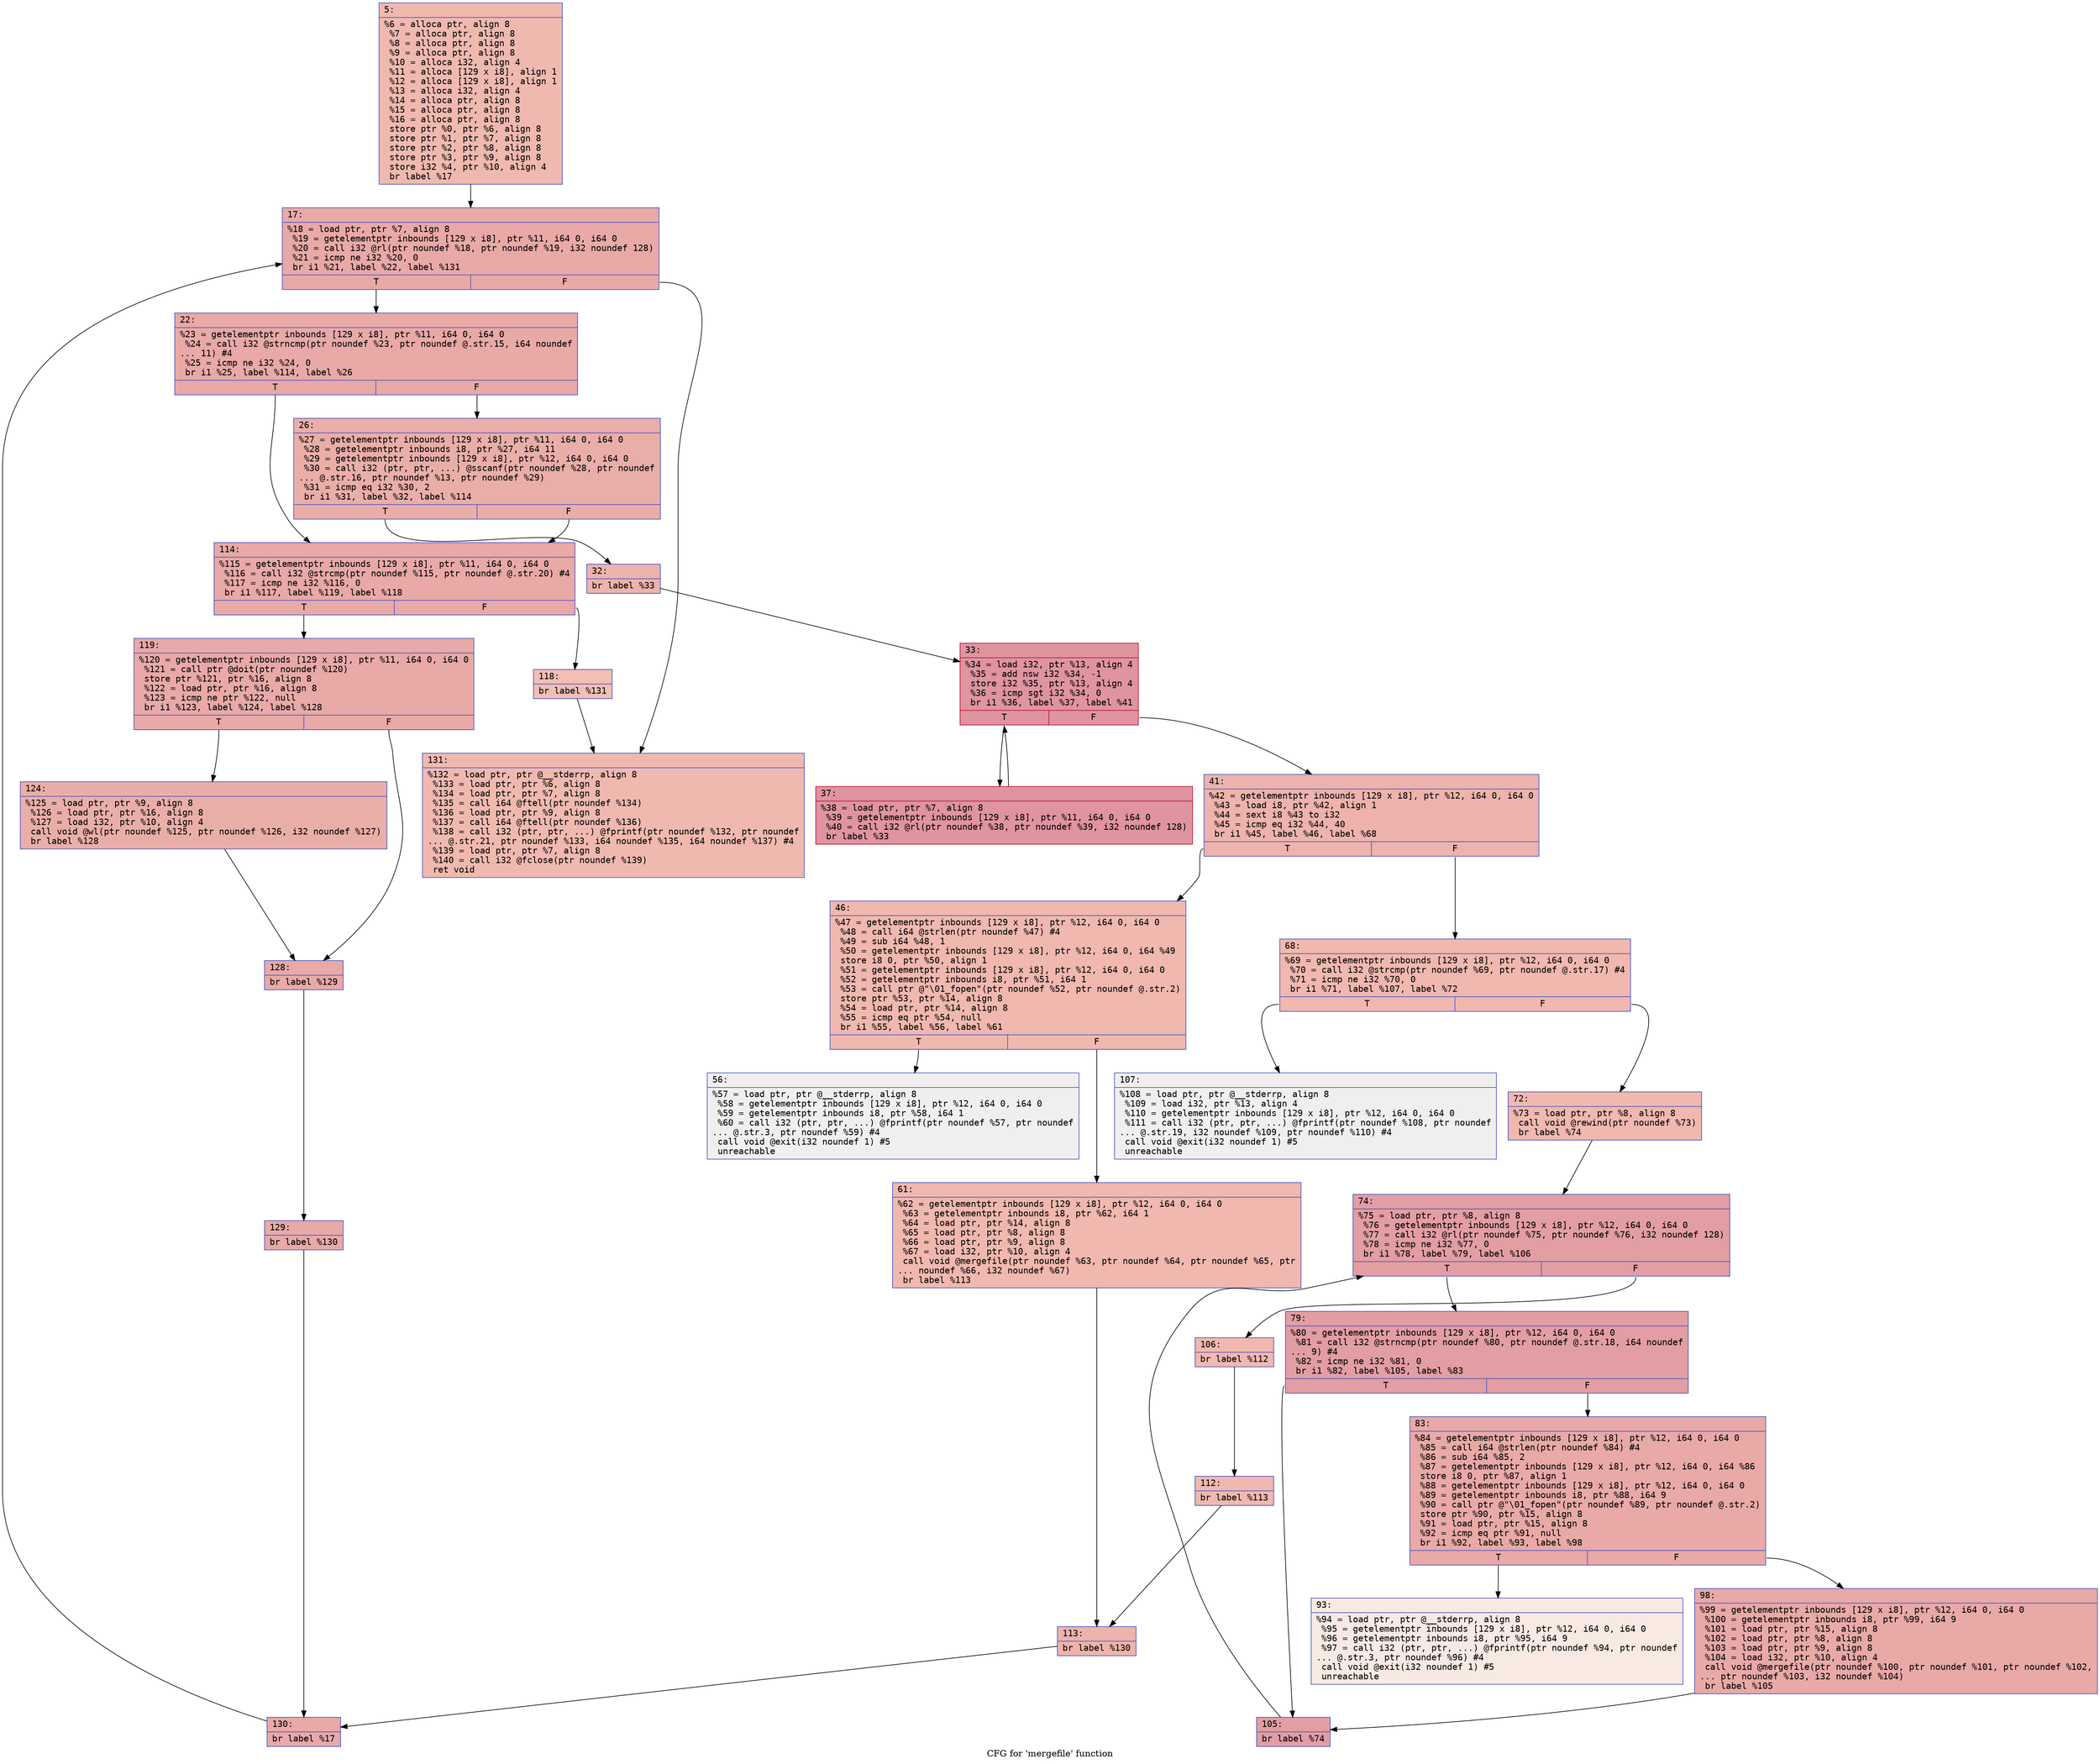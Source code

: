 digraph "CFG for 'mergefile' function" {
	label="CFG for 'mergefile' function";

	Node0x600003b0ead0 [shape=record,color="#3d50c3ff", style=filled, fillcolor="#de614d70" fontname="Courier",label="{5:\l|  %6 = alloca ptr, align 8\l  %7 = alloca ptr, align 8\l  %8 = alloca ptr, align 8\l  %9 = alloca ptr, align 8\l  %10 = alloca i32, align 4\l  %11 = alloca [129 x i8], align 1\l  %12 = alloca [129 x i8], align 1\l  %13 = alloca i32, align 4\l  %14 = alloca ptr, align 8\l  %15 = alloca ptr, align 8\l  %16 = alloca ptr, align 8\l  store ptr %0, ptr %6, align 8\l  store ptr %1, ptr %7, align 8\l  store ptr %2, ptr %8, align 8\l  store ptr %3, ptr %9, align 8\l  store i32 %4, ptr %10, align 4\l  br label %17\l}"];
	Node0x600003b0ead0 -> Node0x600003b0eb20[tooltip="5 -> 17\nProbability 100.00%" ];
	Node0x600003b0eb20 [shape=record,color="#3d50c3ff", style=filled, fillcolor="#ca3b3770" fontname="Courier",label="{17:\l|  %18 = load ptr, ptr %7, align 8\l  %19 = getelementptr inbounds [129 x i8], ptr %11, i64 0, i64 0\l  %20 = call i32 @rl(ptr noundef %18, ptr noundef %19, i32 noundef 128)\l  %21 = icmp ne i32 %20, 0\l  br i1 %21, label %22, label %131\l|{<s0>T|<s1>F}}"];
	Node0x600003b0eb20:s0 -> Node0x600003b0eb70[tooltip="17 -> 22\nProbability 96.88%" ];
	Node0x600003b0eb20:s1 -> Node0x600003b0f430[tooltip="17 -> 131\nProbability 3.12%" ];
	Node0x600003b0eb70 [shape=record,color="#3d50c3ff", style=filled, fillcolor="#ca3b3770" fontname="Courier",label="{22:\l|  %23 = getelementptr inbounds [129 x i8], ptr %11, i64 0, i64 0\l  %24 = call i32 @strncmp(ptr noundef %23, ptr noundef @.str.15, i64 noundef\l... 11) #4\l  %25 = icmp ne i32 %24, 0\l  br i1 %25, label %114, label %26\l|{<s0>T|<s1>F}}"];
	Node0x600003b0eb70:s0 -> Node0x600003b0f200[tooltip="22 -> 114\nProbability 62.50%" ];
	Node0x600003b0eb70:s1 -> Node0x600003b0ebc0[tooltip="22 -> 26\nProbability 37.50%" ];
	Node0x600003b0ebc0 [shape=record,color="#3d50c3ff", style=filled, fillcolor="#d0473d70" fontname="Courier",label="{26:\l|  %27 = getelementptr inbounds [129 x i8], ptr %11, i64 0, i64 0\l  %28 = getelementptr inbounds i8, ptr %27, i64 11\l  %29 = getelementptr inbounds [129 x i8], ptr %12, i64 0, i64 0\l  %30 = call i32 (ptr, ptr, ...) @sscanf(ptr noundef %28, ptr noundef\l... @.str.16, ptr noundef %13, ptr noundef %29)\l  %31 = icmp eq i32 %30, 2\l  br i1 %31, label %32, label %114\l|{<s0>T|<s1>F}}"];
	Node0x600003b0ebc0:s0 -> Node0x600003b0ec10[tooltip="26 -> 32\nProbability 50.00%" ];
	Node0x600003b0ebc0:s1 -> Node0x600003b0f200[tooltip="26 -> 114\nProbability 50.00%" ];
	Node0x600003b0ec10 [shape=record,color="#3d50c3ff", style=filled, fillcolor="#d6524470" fontname="Courier",label="{32:\l|  br label %33\l}"];
	Node0x600003b0ec10 -> Node0x600003b0ec60[tooltip="32 -> 33\nProbability 100.00%" ];
	Node0x600003b0ec60 [shape=record,color="#b70d28ff", style=filled, fillcolor="#b70d2870" fontname="Courier",label="{33:\l|  %34 = load i32, ptr %13, align 4\l  %35 = add nsw i32 %34, -1\l  store i32 %35, ptr %13, align 4\l  %36 = icmp sgt i32 %34, 0\l  br i1 %36, label %37, label %41\l|{<s0>T|<s1>F}}"];
	Node0x600003b0ec60:s0 -> Node0x600003b0ecb0[tooltip="33 -> 37\nProbability 96.88%" ];
	Node0x600003b0ec60:s1 -> Node0x600003b0ed00[tooltip="33 -> 41\nProbability 3.12%" ];
	Node0x600003b0ecb0 [shape=record,color="#b70d28ff", style=filled, fillcolor="#b70d2870" fontname="Courier",label="{37:\l|  %38 = load ptr, ptr %7, align 8\l  %39 = getelementptr inbounds [129 x i8], ptr %11, i64 0, i64 0\l  %40 = call i32 @rl(ptr noundef %38, ptr noundef %39, i32 noundef 128)\l  br label %33\l}"];
	Node0x600003b0ecb0 -> Node0x600003b0ec60[tooltip="37 -> 33\nProbability 100.00%" ];
	Node0x600003b0ed00 [shape=record,color="#3d50c3ff", style=filled, fillcolor="#d6524470" fontname="Courier",label="{41:\l|  %42 = getelementptr inbounds [129 x i8], ptr %12, i64 0, i64 0\l  %43 = load i8, ptr %42, align 1\l  %44 = sext i8 %43 to i32\l  %45 = icmp eq i32 %44, 40\l  br i1 %45, label %46, label %68\l|{<s0>T|<s1>F}}"];
	Node0x600003b0ed00:s0 -> Node0x600003b0ed50[tooltip="41 -> 46\nProbability 50.00%" ];
	Node0x600003b0ed00:s1 -> Node0x600003b0ee40[tooltip="41 -> 68\nProbability 50.00%" ];
	Node0x600003b0ed50 [shape=record,color="#3d50c3ff", style=filled, fillcolor="#dc5d4a70" fontname="Courier",label="{46:\l|  %47 = getelementptr inbounds [129 x i8], ptr %12, i64 0, i64 0\l  %48 = call i64 @strlen(ptr noundef %47) #4\l  %49 = sub i64 %48, 1\l  %50 = getelementptr inbounds [129 x i8], ptr %12, i64 0, i64 %49\l  store i8 0, ptr %50, align 1\l  %51 = getelementptr inbounds [129 x i8], ptr %12, i64 0, i64 0\l  %52 = getelementptr inbounds i8, ptr %51, i64 1\l  %53 = call ptr @\"\\01_fopen\"(ptr noundef %52, ptr noundef @.str.2)\l  store ptr %53, ptr %14, align 8\l  %54 = load ptr, ptr %14, align 8\l  %55 = icmp eq ptr %54, null\l  br i1 %55, label %56, label %61\l|{<s0>T|<s1>F}}"];
	Node0x600003b0ed50:s0 -> Node0x600003b0eda0[tooltip="46 -> 56\nProbability 0.00%" ];
	Node0x600003b0ed50:s1 -> Node0x600003b0edf0[tooltip="46 -> 61\nProbability 100.00%" ];
	Node0x600003b0eda0 [shape=record,color="#3d50c3ff", style=filled, fillcolor="#e0dbd870" fontname="Courier",label="{56:\l|  %57 = load ptr, ptr @__stderrp, align 8\l  %58 = getelementptr inbounds [129 x i8], ptr %12, i64 0, i64 0\l  %59 = getelementptr inbounds i8, ptr %58, i64 1\l  %60 = call i32 (ptr, ptr, ...) @fprintf(ptr noundef %57, ptr noundef\l... @.str.3, ptr noundef %59) #4\l  call void @exit(i32 noundef 1) #5\l  unreachable\l}"];
	Node0x600003b0edf0 [shape=record,color="#3d50c3ff", style=filled, fillcolor="#dc5d4a70" fontname="Courier",label="{61:\l|  %62 = getelementptr inbounds [129 x i8], ptr %12, i64 0, i64 0\l  %63 = getelementptr inbounds i8, ptr %62, i64 1\l  %64 = load ptr, ptr %14, align 8\l  %65 = load ptr, ptr %8, align 8\l  %66 = load ptr, ptr %9, align 8\l  %67 = load i32, ptr %10, align 4\l  call void @mergefile(ptr noundef %63, ptr noundef %64, ptr noundef %65, ptr\l... noundef %66, i32 noundef %67)\l  br label %113\l}"];
	Node0x600003b0edf0 -> Node0x600003b0f1b0[tooltip="61 -> 113\nProbability 100.00%" ];
	Node0x600003b0ee40 [shape=record,color="#3d50c3ff", style=filled, fillcolor="#dc5d4a70" fontname="Courier",label="{68:\l|  %69 = getelementptr inbounds [129 x i8], ptr %12, i64 0, i64 0\l  %70 = call i32 @strcmp(ptr noundef %69, ptr noundef @.str.17) #4\l  %71 = icmp ne i32 %70, 0\l  br i1 %71, label %107, label %72\l|{<s0>T|<s1>F}}"];
	Node0x600003b0ee40:s0 -> Node0x600003b0f110[tooltip="68 -> 107\nProbability 0.00%" ];
	Node0x600003b0ee40:s1 -> Node0x600003b0ee90[tooltip="68 -> 72\nProbability 100.00%" ];
	Node0x600003b0ee90 [shape=record,color="#3d50c3ff", style=filled, fillcolor="#dc5d4a70" fontname="Courier",label="{72:\l|  %73 = load ptr, ptr %8, align 8\l  call void @rewind(ptr noundef %73)\l  br label %74\l}"];
	Node0x600003b0ee90 -> Node0x600003b0eee0[tooltip="72 -> 74\nProbability 100.00%" ];
	Node0x600003b0eee0 [shape=record,color="#3d50c3ff", style=filled, fillcolor="#be242e70" fontname="Courier",label="{74:\l|  %75 = load ptr, ptr %8, align 8\l  %76 = getelementptr inbounds [129 x i8], ptr %12, i64 0, i64 0\l  %77 = call i32 @rl(ptr noundef %75, ptr noundef %76, i32 noundef 128)\l  %78 = icmp ne i32 %77, 0\l  br i1 %78, label %79, label %106\l|{<s0>T|<s1>F}}"];
	Node0x600003b0eee0:s0 -> Node0x600003b0ef30[tooltip="74 -> 79\nProbability 96.88%" ];
	Node0x600003b0eee0:s1 -> Node0x600003b0f0c0[tooltip="74 -> 106\nProbability 3.12%" ];
	Node0x600003b0ef30 [shape=record,color="#3d50c3ff", style=filled, fillcolor="#be242e70" fontname="Courier",label="{79:\l|  %80 = getelementptr inbounds [129 x i8], ptr %12, i64 0, i64 0\l  %81 = call i32 @strncmp(ptr noundef %80, ptr noundef @.str.18, i64 noundef\l... 9) #4\l  %82 = icmp ne i32 %81, 0\l  br i1 %82, label %105, label %83\l|{<s0>T|<s1>F}}"];
	Node0x600003b0ef30:s0 -> Node0x600003b0f070[tooltip="79 -> 105\nProbability 62.50%" ];
	Node0x600003b0ef30:s1 -> Node0x600003b0ef80[tooltip="79 -> 83\nProbability 37.50%" ];
	Node0x600003b0ef80 [shape=record,color="#3d50c3ff", style=filled, fillcolor="#ca3b3770" fontname="Courier",label="{83:\l|  %84 = getelementptr inbounds [129 x i8], ptr %12, i64 0, i64 0\l  %85 = call i64 @strlen(ptr noundef %84) #4\l  %86 = sub i64 %85, 2\l  %87 = getelementptr inbounds [129 x i8], ptr %12, i64 0, i64 %86\l  store i8 0, ptr %87, align 1\l  %88 = getelementptr inbounds [129 x i8], ptr %12, i64 0, i64 0\l  %89 = getelementptr inbounds i8, ptr %88, i64 9\l  %90 = call ptr @\"\\01_fopen\"(ptr noundef %89, ptr noundef @.str.2)\l  store ptr %90, ptr %15, align 8\l  %91 = load ptr, ptr %15, align 8\l  %92 = icmp eq ptr %91, null\l  br i1 %92, label %93, label %98\l|{<s0>T|<s1>F}}"];
	Node0x600003b0ef80:s0 -> Node0x600003b0efd0[tooltip="83 -> 93\nProbability 0.00%" ];
	Node0x600003b0ef80:s1 -> Node0x600003b0f020[tooltip="83 -> 98\nProbability 100.00%" ];
	Node0x600003b0efd0 [shape=record,color="#3d50c3ff", style=filled, fillcolor="#efcebd70" fontname="Courier",label="{93:\l|  %94 = load ptr, ptr @__stderrp, align 8\l  %95 = getelementptr inbounds [129 x i8], ptr %12, i64 0, i64 0\l  %96 = getelementptr inbounds i8, ptr %95, i64 9\l  %97 = call i32 (ptr, ptr, ...) @fprintf(ptr noundef %94, ptr noundef\l... @.str.3, ptr noundef %96) #4\l  call void @exit(i32 noundef 1) #5\l  unreachable\l}"];
	Node0x600003b0f020 [shape=record,color="#3d50c3ff", style=filled, fillcolor="#ca3b3770" fontname="Courier",label="{98:\l|  %99 = getelementptr inbounds [129 x i8], ptr %12, i64 0, i64 0\l  %100 = getelementptr inbounds i8, ptr %99, i64 9\l  %101 = load ptr, ptr %15, align 8\l  %102 = load ptr, ptr %8, align 8\l  %103 = load ptr, ptr %9, align 8\l  %104 = load i32, ptr %10, align 4\l  call void @mergefile(ptr noundef %100, ptr noundef %101, ptr noundef %102,\l... ptr noundef %103, i32 noundef %104)\l  br label %105\l}"];
	Node0x600003b0f020 -> Node0x600003b0f070[tooltip="98 -> 105\nProbability 100.00%" ];
	Node0x600003b0f070 [shape=record,color="#3d50c3ff", style=filled, fillcolor="#be242e70" fontname="Courier",label="{105:\l|  br label %74\l}"];
	Node0x600003b0f070 -> Node0x600003b0eee0[tooltip="105 -> 74\nProbability 100.00%" ];
	Node0x600003b0f0c0 [shape=record,color="#3d50c3ff", style=filled, fillcolor="#dc5d4a70" fontname="Courier",label="{106:\l|  br label %112\l}"];
	Node0x600003b0f0c0 -> Node0x600003b0f160[tooltip="106 -> 112\nProbability 100.00%" ];
	Node0x600003b0f110 [shape=record,color="#3d50c3ff", style=filled, fillcolor="#e0dbd870" fontname="Courier",label="{107:\l|  %108 = load ptr, ptr @__stderrp, align 8\l  %109 = load i32, ptr %13, align 4\l  %110 = getelementptr inbounds [129 x i8], ptr %12, i64 0, i64 0\l  %111 = call i32 (ptr, ptr, ...) @fprintf(ptr noundef %108, ptr noundef\l... @.str.19, i32 noundef %109, ptr noundef %110) #4\l  call void @exit(i32 noundef 1) #5\l  unreachable\l}"];
	Node0x600003b0f160 [shape=record,color="#3d50c3ff", style=filled, fillcolor="#dc5d4a70" fontname="Courier",label="{112:\l|  br label %113\l}"];
	Node0x600003b0f160 -> Node0x600003b0f1b0[tooltip="112 -> 113\nProbability 100.00%" ];
	Node0x600003b0f1b0 [shape=record,color="#3d50c3ff", style=filled, fillcolor="#d6524470" fontname="Courier",label="{113:\l|  br label %130\l}"];
	Node0x600003b0f1b0 -> Node0x600003b0f3e0[tooltip="113 -> 130\nProbability 100.00%" ];
	Node0x600003b0f200 [shape=record,color="#3d50c3ff", style=filled, fillcolor="#ca3b3770" fontname="Courier",label="{114:\l|  %115 = getelementptr inbounds [129 x i8], ptr %11, i64 0, i64 0\l  %116 = call i32 @strcmp(ptr noundef %115, ptr noundef @.str.20) #4\l  %117 = icmp ne i32 %116, 0\l  br i1 %117, label %119, label %118\l|{<s0>T|<s1>F}}"];
	Node0x600003b0f200:s0 -> Node0x600003b0f2a0[tooltip="114 -> 119\nProbability 96.88%" ];
	Node0x600003b0f200:s1 -> Node0x600003b0f250[tooltip="114 -> 118\nProbability 3.12%" ];
	Node0x600003b0f250 [shape=record,color="#3d50c3ff", style=filled, fillcolor="#e36c5570" fontname="Courier",label="{118:\l|  br label %131\l}"];
	Node0x600003b0f250 -> Node0x600003b0f430[tooltip="118 -> 131\nProbability 100.00%" ];
	Node0x600003b0f2a0 [shape=record,color="#3d50c3ff", style=filled, fillcolor="#ca3b3770" fontname="Courier",label="{119:\l|  %120 = getelementptr inbounds [129 x i8], ptr %11, i64 0, i64 0\l  %121 = call ptr @doit(ptr noundef %120)\l  store ptr %121, ptr %16, align 8\l  %122 = load ptr, ptr %16, align 8\l  %123 = icmp ne ptr %122, null\l  br i1 %123, label %124, label %128\l|{<s0>T|<s1>F}}"];
	Node0x600003b0f2a0:s0 -> Node0x600003b0f2f0[tooltip="119 -> 124\nProbability 62.50%" ];
	Node0x600003b0f2a0:s1 -> Node0x600003b0f340[tooltip="119 -> 128\nProbability 37.50%" ];
	Node0x600003b0f2f0 [shape=record,color="#3d50c3ff", style=filled, fillcolor="#d0473d70" fontname="Courier",label="{124:\l|  %125 = load ptr, ptr %9, align 8\l  %126 = load ptr, ptr %16, align 8\l  %127 = load i32, ptr %10, align 4\l  call void @wl(ptr noundef %125, ptr noundef %126, i32 noundef %127)\l  br label %128\l}"];
	Node0x600003b0f2f0 -> Node0x600003b0f340[tooltip="124 -> 128\nProbability 100.00%" ];
	Node0x600003b0f340 [shape=record,color="#3d50c3ff", style=filled, fillcolor="#ca3b3770" fontname="Courier",label="{128:\l|  br label %129\l}"];
	Node0x600003b0f340 -> Node0x600003b0f390[tooltip="128 -> 129\nProbability 100.00%" ];
	Node0x600003b0f390 [shape=record,color="#3d50c3ff", style=filled, fillcolor="#ca3b3770" fontname="Courier",label="{129:\l|  br label %130\l}"];
	Node0x600003b0f390 -> Node0x600003b0f3e0[tooltip="129 -> 130\nProbability 100.00%" ];
	Node0x600003b0f3e0 [shape=record,color="#3d50c3ff", style=filled, fillcolor="#ca3b3770" fontname="Courier",label="{130:\l|  br label %17\l}"];
	Node0x600003b0f3e0 -> Node0x600003b0eb20[tooltip="130 -> 17\nProbability 100.00%" ];
	Node0x600003b0f430 [shape=record,color="#3d50c3ff", style=filled, fillcolor="#de614d70" fontname="Courier",label="{131:\l|  %132 = load ptr, ptr @__stderrp, align 8\l  %133 = load ptr, ptr %6, align 8\l  %134 = load ptr, ptr %7, align 8\l  %135 = call i64 @ftell(ptr noundef %134)\l  %136 = load ptr, ptr %9, align 8\l  %137 = call i64 @ftell(ptr noundef %136)\l  %138 = call i32 (ptr, ptr, ...) @fprintf(ptr noundef %132, ptr noundef\l... @.str.21, ptr noundef %133, i64 noundef %135, i64 noundef %137) #4\l  %139 = load ptr, ptr %7, align 8\l  %140 = call i32 @fclose(ptr noundef %139)\l  ret void\l}"];
}
